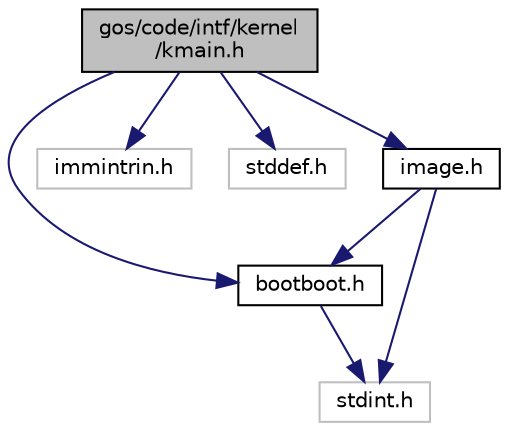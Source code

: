 digraph "gos/code/intf/kernel/kmain.h"
{
 // INTERACTIVE_SVG=YES
 // LATEX_PDF_SIZE
  edge [fontname="Helvetica",fontsize="10",labelfontname="Helvetica",labelfontsize="10"];
  node [fontname="Helvetica",fontsize="10",shape=record];
  Node1 [label="gos/code/intf/kernel\l/kmain.h",height=0.2,width=0.4,color="black", fillcolor="grey75", style="filled", fontcolor="black",tooltip="File for what we include in the kmain.c file."];
  Node1 -> Node2 [color="midnightblue",fontsize="10",style="solid",fontname="Helvetica"];
  Node2 [label="bootboot.h",height=0.2,width=0.4,color="black", fillcolor="white", style="filled",URL="$bootboot_8h_source.html",tooltip=" "];
  Node2 -> Node3 [color="midnightblue",fontsize="10",style="solid",fontname="Helvetica"];
  Node3 [label="stdint.h",height=0.2,width=0.4,color="grey75", fillcolor="white", style="filled",tooltip=" "];
  Node1 -> Node4 [color="midnightblue",fontsize="10",style="solid",fontname="Helvetica"];
  Node4 [label="immintrin.h",height=0.2,width=0.4,color="grey75", fillcolor="white", style="filled",tooltip=" "];
  Node1 -> Node5 [color="midnightblue",fontsize="10",style="solid",fontname="Helvetica"];
  Node5 [label="stddef.h",height=0.2,width=0.4,color="grey75", fillcolor="white", style="filled",tooltip=" "];
  Node1 -> Node6 [color="midnightblue",fontsize="10",style="solid",fontname="Helvetica"];
  Node6 [label="image.h",height=0.2,width=0.4,color="black", fillcolor="white", style="filled",URL="$image_8h.html",tooltip="Draws images and stuff."];
  Node6 -> Node3 [color="midnightblue",fontsize="10",style="solid",fontname="Helvetica"];
  Node6 -> Node2 [color="midnightblue",fontsize="10",style="solid",fontname="Helvetica"];
}
